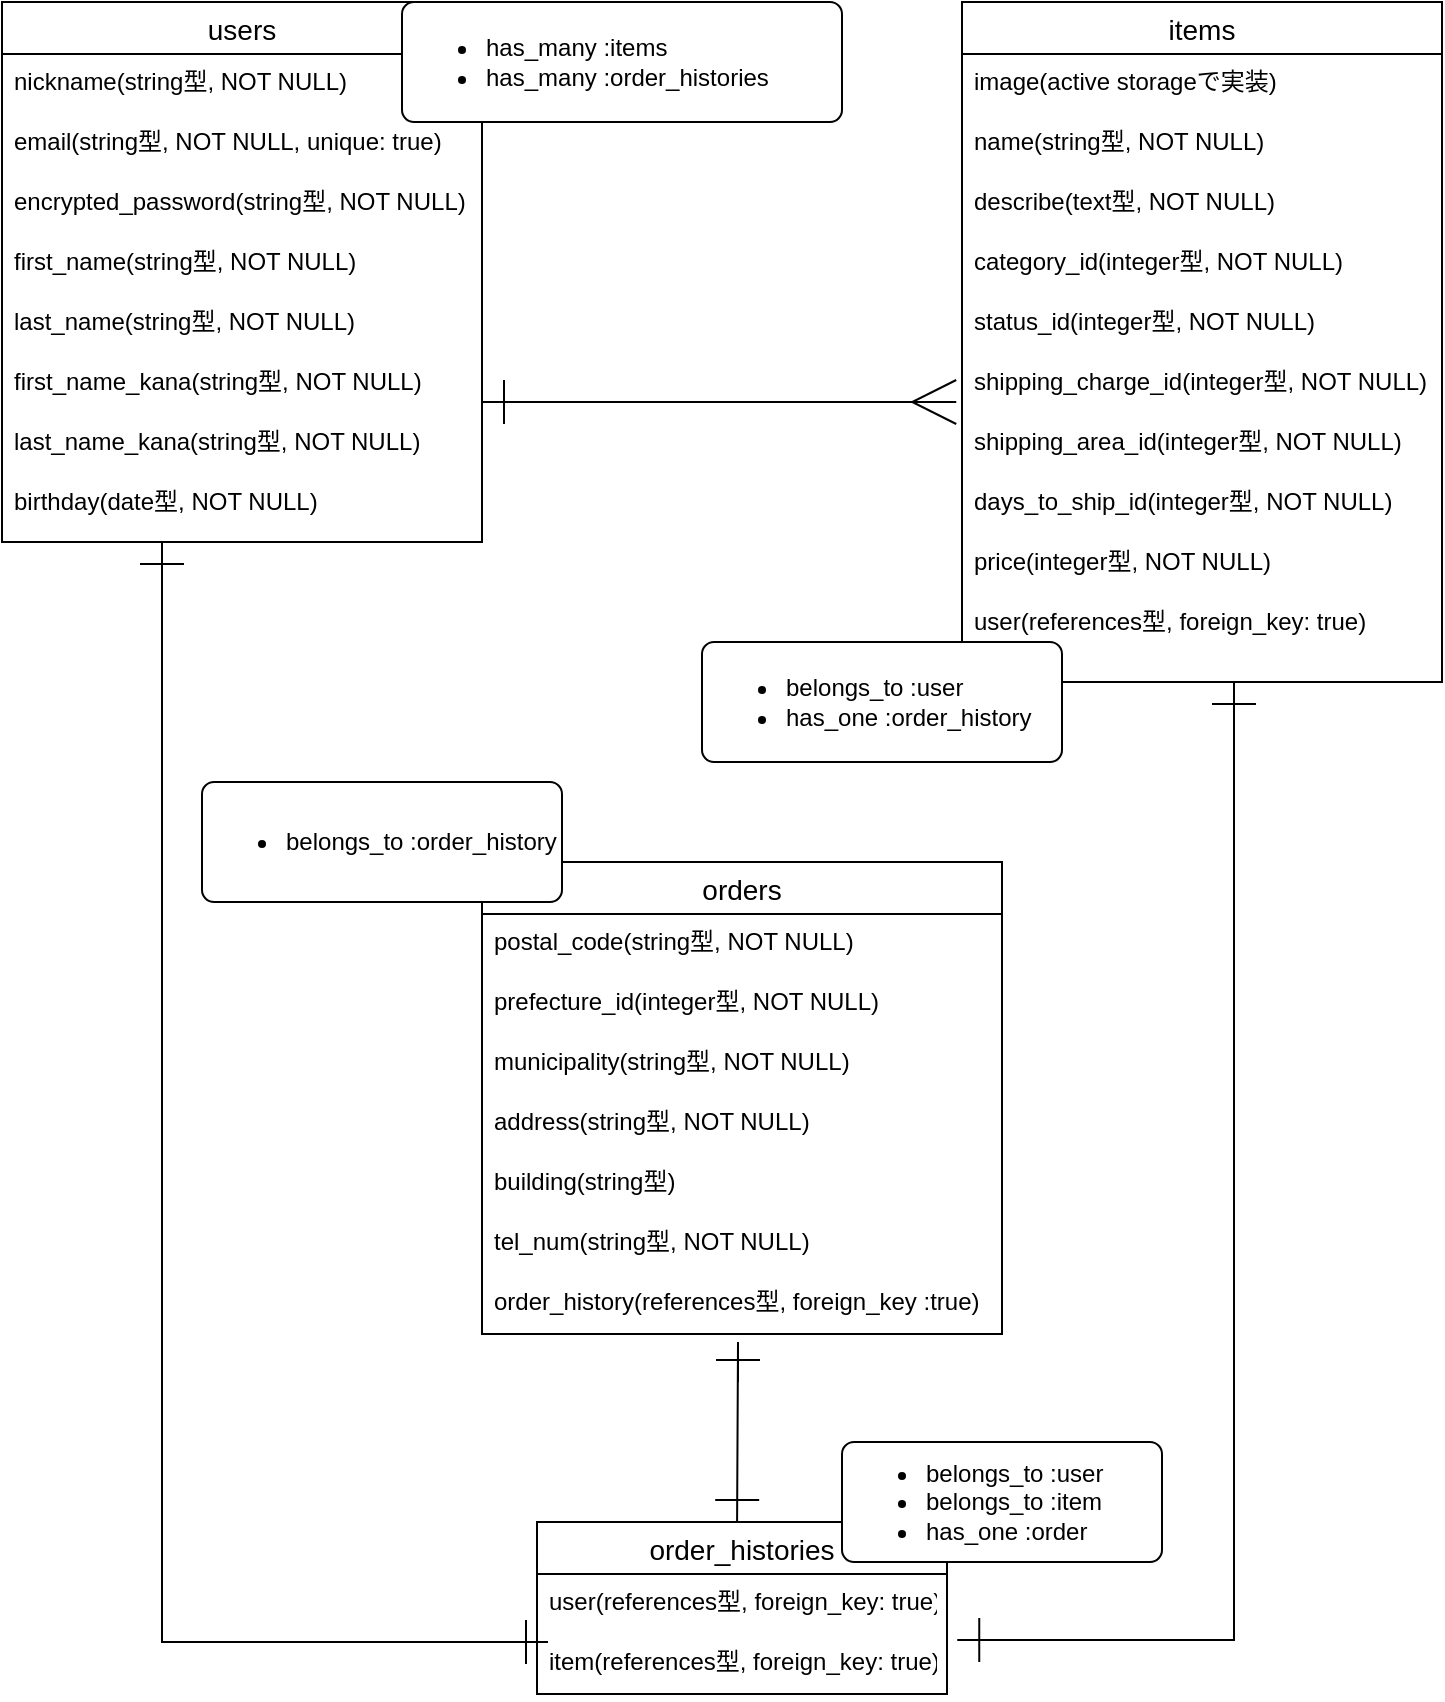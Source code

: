 <mxfile version="14.2.4" type="embed">
    <diagram id="zTq0sFqn3GvaZdHgVaoW" name="ページ1">
        <mxGraphModel dx="666" dy="324" grid="1" gridSize="10" guides="1" tooltips="1" connect="0" arrows="1" fold="1" page="1" pageScale="1" pageWidth="850" pageHeight="1100" math="0" shadow="0">
            <root>
                <mxCell id="0"/>
                <mxCell id="1" parent="0"/>
                <mxCell id="2" value="users" style="swimlane;fontStyle=0;childLayout=stackLayout;horizontal=1;startSize=26;horizontalStack=0;resizeParent=1;resizeParentMax=0;resizeLast=0;collapsible=1;marginBottom=0;align=center;fontSize=14;" parent="1" vertex="1">
                    <mxGeometry x="20" y="40" width="240" height="270" as="geometry">
                        <mxRectangle x="20" y="40" width="70" height="26" as="alternateBounds"/>
                    </mxGeometry>
                </mxCell>
                <mxCell id="3" value="nickname(string型, NOT NULL)" style="text;strokeColor=none;fillColor=none;spacingLeft=4;spacingRight=4;overflow=hidden;rotatable=0;points=[[0,0.5],[1,0.5]];portConstraint=eastwest;fontSize=12;" parent="2" vertex="1">
                    <mxGeometry y="26" width="240" height="30" as="geometry"/>
                </mxCell>
                <mxCell id="4" value="email(string型, NOT NULL, unique: true)" style="text;strokeColor=none;fillColor=none;spacingLeft=4;spacingRight=4;overflow=hidden;rotatable=0;points=[[0,0.5],[1,0.5]];portConstraint=eastwest;fontSize=12;" parent="2" vertex="1">
                    <mxGeometry y="56" width="240" height="30" as="geometry"/>
                </mxCell>
                <mxCell id="15" value="encrypted_password(string型, NOT NULL)" style="text;strokeColor=none;fillColor=none;spacingLeft=4;spacingRight=4;overflow=hidden;rotatable=0;points=[[0,0.5],[1,0.5]];portConstraint=eastwest;fontSize=12;" parent="2" vertex="1">
                    <mxGeometry y="86" width="240" height="30" as="geometry"/>
                </mxCell>
                <mxCell id="16" value="first_name(string型, NOT NULL)" style="text;strokeColor=none;fillColor=none;spacingLeft=4;spacingRight=4;overflow=hidden;rotatable=0;points=[[0,0.5],[1,0.5]];portConstraint=eastwest;fontSize=12;" parent="2" vertex="1">
                    <mxGeometry y="116" width="240" height="30" as="geometry"/>
                </mxCell>
                <mxCell id="28" value="last_name(string型, NOT NULL)" style="text;strokeColor=none;fillColor=none;spacingLeft=4;spacingRight=4;overflow=hidden;rotatable=0;points=[[0,0.5],[1,0.5]];portConstraint=eastwest;fontSize=12;" parent="2" vertex="1">
                    <mxGeometry y="146" width="240" height="30" as="geometry"/>
                </mxCell>
                <mxCell id="27" value="first_name_kana(string型, NOT NULL)" style="text;strokeColor=none;fillColor=none;spacingLeft=4;spacingRight=4;overflow=hidden;rotatable=0;points=[[0,0.5],[1,0.5]];portConstraint=eastwest;fontSize=12;" parent="2" vertex="1">
                    <mxGeometry y="176" width="240" height="30" as="geometry"/>
                </mxCell>
                <mxCell id="26" value="last_name_kana(string型, NOT NULL)" style="text;strokeColor=none;fillColor=none;spacingLeft=4;spacingRight=4;overflow=hidden;rotatable=0;points=[[0,0.5],[1,0.5]];portConstraint=eastwest;fontSize=12;" parent="2" vertex="1">
                    <mxGeometry y="206" width="240" height="30" as="geometry"/>
                </mxCell>
                <mxCell id="24" value="birthday(date型, NOT NULL)" style="text;strokeColor=none;fillColor=none;spacingLeft=4;spacingRight=4;overflow=hidden;rotatable=0;points=[[0,0.5],[1,0.5]];portConstraint=eastwest;fontSize=12;" parent="2" vertex="1">
                    <mxGeometry y="236" width="240" height="34" as="geometry"/>
                </mxCell>
                <mxCell id="6" value="items" style="swimlane;fontStyle=0;childLayout=stackLayout;horizontal=1;startSize=26;horizontalStack=0;resizeParent=1;resizeParentMax=0;resizeLast=0;collapsible=1;marginBottom=0;align=center;fontSize=14;" parent="1" vertex="1">
                    <mxGeometry x="500" y="40" width="240" height="340" as="geometry"/>
                </mxCell>
                <mxCell id="7" value="image(active storageで実装)" style="text;strokeColor=none;fillColor=none;spacingLeft=4;spacingRight=4;overflow=hidden;rotatable=0;points=[[0,0.5],[1,0.5]];portConstraint=eastwest;fontSize=12;" parent="6" vertex="1">
                    <mxGeometry y="26" width="240" height="30" as="geometry"/>
                </mxCell>
                <mxCell id="52" value="name(string型, NOT NULL)" style="text;strokeColor=none;fillColor=none;spacingLeft=4;spacingRight=4;overflow=hidden;rotatable=0;points=[[0,0.5],[1,0.5]];portConstraint=eastwest;fontSize=12;" parent="6" vertex="1">
                    <mxGeometry y="56" width="240" height="30" as="geometry"/>
                </mxCell>
                <mxCell id="8" value="describe(text型, NOT NULL)" style="text;strokeColor=none;fillColor=none;spacingLeft=4;spacingRight=4;overflow=hidden;rotatable=0;points=[[0,0.5],[1,0.5]];portConstraint=eastwest;fontSize=12;" parent="6" vertex="1">
                    <mxGeometry y="86" width="240" height="30" as="geometry"/>
                </mxCell>
                <mxCell id="34" value="category_id(integer型, NOT NULL)" style="text;strokeColor=none;fillColor=none;spacingLeft=4;spacingRight=4;overflow=hidden;rotatable=0;points=[[0,0.5],[1,0.5]];portConstraint=eastwest;fontSize=12;" parent="6" vertex="1">
                    <mxGeometry y="116" width="240" height="30" as="geometry"/>
                </mxCell>
                <mxCell id="32" value="status_id(integer型, NOT NULL)" style="text;strokeColor=none;fillColor=none;spacingLeft=4;spacingRight=4;overflow=hidden;rotatable=0;points=[[0,0.5],[1,0.5]];portConstraint=eastwest;fontSize=12;" parent="6" vertex="1">
                    <mxGeometry y="146" width="240" height="30" as="geometry"/>
                </mxCell>
                <mxCell id="31" value="shipping_charge_id(integer型, NOT NULL)" style="text;strokeColor=none;fillColor=none;spacingLeft=4;spacingRight=4;overflow=hidden;rotatable=0;points=[[0,0.5],[1,0.5]];portConstraint=eastwest;fontSize=12;" parent="6" vertex="1">
                    <mxGeometry y="176" width="240" height="30" as="geometry"/>
                </mxCell>
                <mxCell id="30" value="shipping_area_id(integer型, NOT NULL)" style="text;strokeColor=none;fillColor=none;spacingLeft=4;spacingRight=4;overflow=hidden;rotatable=0;points=[[0,0.5],[1,0.5]];portConstraint=eastwest;fontSize=12;" parent="6" vertex="1">
                    <mxGeometry y="206" width="240" height="30" as="geometry"/>
                </mxCell>
                <mxCell id="29" value="days_to_ship_id(integer型, NOT NULL)" style="text;strokeColor=none;fillColor=none;spacingLeft=4;spacingRight=4;overflow=hidden;rotatable=0;points=[[0,0.5],[1,0.5]];portConstraint=eastwest;fontSize=12;" parent="6" vertex="1">
                    <mxGeometry y="236" width="240" height="30" as="geometry"/>
                </mxCell>
                <mxCell id="35" value="price(integer型, NOT NULL)" style="text;strokeColor=none;fillColor=none;spacingLeft=4;spacingRight=4;overflow=hidden;rotatable=0;points=[[0,0.5],[1,0.5]];portConstraint=eastwest;fontSize=12;" parent="6" vertex="1">
                    <mxGeometry y="266" width="240" height="30" as="geometry"/>
                </mxCell>
                <mxCell id="58" value="user(references型, foreign_key: true)" style="text;strokeColor=none;fillColor=none;spacingLeft=4;spacingRight=4;overflow=hidden;rotatable=0;points=[[0,0.5],[1,0.5]];portConstraint=eastwest;fontSize=12;" parent="6" vertex="1">
                    <mxGeometry y="296" width="240" height="44" as="geometry"/>
                </mxCell>
                <mxCell id="72" style="edgeStyle=orthogonalEdgeStyle;rounded=0;orthogonalLoop=1;jettySize=auto;html=1;startArrow=ERone;startFill=0;startSize=20;endArrow=ERone;endFill=0;endSize=20;entryX=0.488;entryY=0;entryDx=0;entryDy=0;entryPerimeter=0;" edge="1" parent="1" target="61">
                    <mxGeometry relative="1" as="geometry">
                        <mxPoint x="388" y="730" as="sourcePoint"/>
                        <Array as="points">
                            <mxPoint x="388" y="710"/>
                        </Array>
                    </mxGeometry>
                </mxCell>
                <mxCell id="10" value="orders" style="swimlane;fontStyle=0;childLayout=stackLayout;horizontal=1;startSize=26;horizontalStack=0;resizeParent=1;resizeParentMax=0;resizeLast=0;collapsible=1;marginBottom=0;align=center;fontSize=14;" parent="1" vertex="1">
                    <mxGeometry x="260" y="470" width="260" height="236" as="geometry"/>
                </mxCell>
                <mxCell id="45" value="postal_code(string型, NOT NULL)" style="text;strokeColor=none;fillColor=none;spacingLeft=4;spacingRight=4;overflow=hidden;rotatable=0;points=[[0,0.5],[1,0.5]];portConstraint=eastwest;fontSize=12;" parent="10" vertex="1">
                    <mxGeometry y="26" width="260" height="30" as="geometry"/>
                </mxCell>
                <mxCell id="43" value="prefecture_id(integer型, NOT NULL)" style="text;strokeColor=none;fillColor=none;spacingLeft=4;spacingRight=4;overflow=hidden;rotatable=0;points=[[0,0.5],[1,0.5]];portConstraint=eastwest;fontSize=12;" parent="10" vertex="1">
                    <mxGeometry y="56" width="260" height="30" as="geometry"/>
                </mxCell>
                <mxCell id="42" value="municipality(string型, NOT NULL)" style="text;strokeColor=none;fillColor=none;spacingLeft=4;spacingRight=4;overflow=hidden;rotatable=0;points=[[0,0.5],[1,0.5]];portConstraint=eastwest;fontSize=12;" parent="10" vertex="1">
                    <mxGeometry y="86" width="260" height="30" as="geometry"/>
                </mxCell>
                <mxCell id="41" value="address(string型, NOT NULL)" style="text;strokeColor=none;fillColor=none;spacingLeft=4;spacingRight=4;overflow=hidden;rotatable=0;points=[[0,0.5],[1,0.5]];portConstraint=eastwest;fontSize=12;" parent="10" vertex="1">
                    <mxGeometry y="116" width="260" height="30" as="geometry"/>
                </mxCell>
                <mxCell id="44" value="building(string型)" style="text;strokeColor=none;fillColor=none;spacingLeft=4;spacingRight=4;overflow=hidden;rotatable=0;points=[[0,0.5],[1,0.5]];portConstraint=eastwest;fontSize=12;" parent="10" vertex="1">
                    <mxGeometry y="146" width="260" height="30" as="geometry"/>
                </mxCell>
                <mxCell id="40" value="tel_num(string型, NOT NULL)" style="text;strokeColor=none;fillColor=none;spacingLeft=4;spacingRight=4;overflow=hidden;rotatable=0;points=[[0,0.5],[1,0.5]];portConstraint=eastwest;fontSize=12;" parent="10" vertex="1">
                    <mxGeometry y="176" width="260" height="30" as="geometry"/>
                </mxCell>
                <mxCell id="73" value="order_history(references型, foreign_key :true)" style="text;strokeColor=none;fillColor=none;spacingLeft=4;spacingRight=4;overflow=hidden;rotatable=0;points=[[0,0.5],[1,0.5]];portConstraint=eastwest;fontSize=12;" vertex="1" parent="10">
                    <mxGeometry y="206" width="260" height="30" as="geometry"/>
                </mxCell>
                <mxCell id="48" value="" style="endArrow=ERmany;html=1;rounded=0;entryX=-0.012;entryY=0.8;entryDx=0;entryDy=0;entryPerimeter=0;startSize=20;endSize=20;endFill=0;startArrow=ERone;startFill=0;" parent="1" target="31" edge="1">
                    <mxGeometry relative="1" as="geometry">
                        <mxPoint x="260" y="240" as="sourcePoint"/>
                        <mxPoint x="340" y="210" as="targetPoint"/>
                        <Array as="points">
                            <mxPoint x="320" y="240"/>
                        </Array>
                    </mxGeometry>
                </mxCell>
                <mxCell id="49" style="edgeStyle=orthogonalEdgeStyle;rounded=0;orthogonalLoop=1;jettySize=auto;html=1;startArrow=ERone;startFill=0;endArrow=ERone;endFill=0;endSize=20;startSize=20;" parent="1" edge="1">
                    <mxGeometry relative="1" as="geometry">
                        <mxPoint x="293" y="860" as="targetPoint"/>
                        <Array as="points">
                            <mxPoint x="100" y="860"/>
                            <mxPoint x="293" y="860"/>
                        </Array>
                        <mxPoint x="100" y="310" as="sourcePoint"/>
                    </mxGeometry>
                </mxCell>
                <mxCell id="50" style="edgeStyle=orthogonalEdgeStyle;rounded=0;orthogonalLoop=1;jettySize=auto;html=1;startArrow=ERone;startFill=0;startSize=20;endArrow=ERone;endFill=0;endSize=20;entryX=1.025;entryY=0.1;entryDx=0;entryDy=0;entryPerimeter=0;" parent="1" target="63" edge="1">
                    <mxGeometry relative="1" as="geometry">
                        <mxPoint x="510" y="646" as="targetPoint"/>
                        <Array as="points">
                            <mxPoint x="636" y="859"/>
                        </Array>
                        <mxPoint x="636" y="380" as="sourcePoint"/>
                    </mxGeometry>
                </mxCell>
                <mxCell id="53" value="&lt;ul&gt;&lt;li&gt;has_many :items&lt;/li&gt;&lt;li&gt;has_many :order_histories&lt;/li&gt;&lt;/ul&gt;" style="rounded=1;arcSize=10;whiteSpace=wrap;html=1;align=left;" parent="1" vertex="1">
                    <mxGeometry x="220" y="40" width="220" height="60" as="geometry"/>
                </mxCell>
                <mxCell id="54" value="&lt;ul&gt;&lt;li&gt;belongs_to :user&lt;/li&gt;&lt;li&gt;has_one :order_history&lt;/li&gt;&lt;/ul&gt;" style="rounded=1;arcSize=10;whiteSpace=wrap;html=1;align=left;" parent="1" vertex="1">
                    <mxGeometry x="370" y="360" width="180" height="60" as="geometry"/>
                </mxCell>
                <mxCell id="55" value="&lt;ul&gt;&lt;li&gt;belongs_to :order_history&lt;/li&gt;&lt;/ul&gt;" style="rounded=1;arcSize=10;whiteSpace=wrap;html=1;align=left;" parent="1" vertex="1">
                    <mxGeometry x="120" y="430" width="180" height="60" as="geometry"/>
                </mxCell>
                <mxCell id="61" value="order_histories" style="swimlane;fontStyle=0;childLayout=stackLayout;horizontal=1;startSize=26;horizontalStack=0;resizeParent=1;resizeParentMax=0;resizeLast=0;collapsible=1;marginBottom=0;align=center;fontSize=14;" vertex="1" parent="1">
                    <mxGeometry x="287.5" y="800" width="205" height="86" as="geometry"/>
                </mxCell>
                <mxCell id="62" value="user(references型, foreign_key: true)" style="text;strokeColor=none;fillColor=none;spacingLeft=4;spacingRight=4;overflow=hidden;rotatable=0;points=[[0,0.5],[1,0.5]];portConstraint=eastwest;fontSize=12;" vertex="1" parent="61">
                    <mxGeometry y="26" width="205" height="30" as="geometry"/>
                </mxCell>
                <mxCell id="63" value="item(references型, foreign_key: true)" style="text;strokeColor=none;fillColor=none;spacingLeft=4;spacingRight=4;overflow=hidden;rotatable=0;points=[[0,0.5],[1,0.5]];portConstraint=eastwest;fontSize=12;" vertex="1" parent="61">
                    <mxGeometry y="56" width="205" height="30" as="geometry"/>
                </mxCell>
                <mxCell id="71" value="&lt;ul&gt;&lt;li&gt;belongs_to :user&lt;/li&gt;&lt;li&gt;belongs_to :item&lt;/li&gt;&lt;li&gt;has_one :order&lt;/li&gt;&lt;/ul&gt;" style="rounded=1;arcSize=10;whiteSpace=wrap;html=1;align=left;" vertex="1" parent="1">
                    <mxGeometry x="440" y="760" width="160" height="60" as="geometry"/>
                </mxCell>
            </root>
        </mxGraphModel>
    </diagram>
</mxfile>